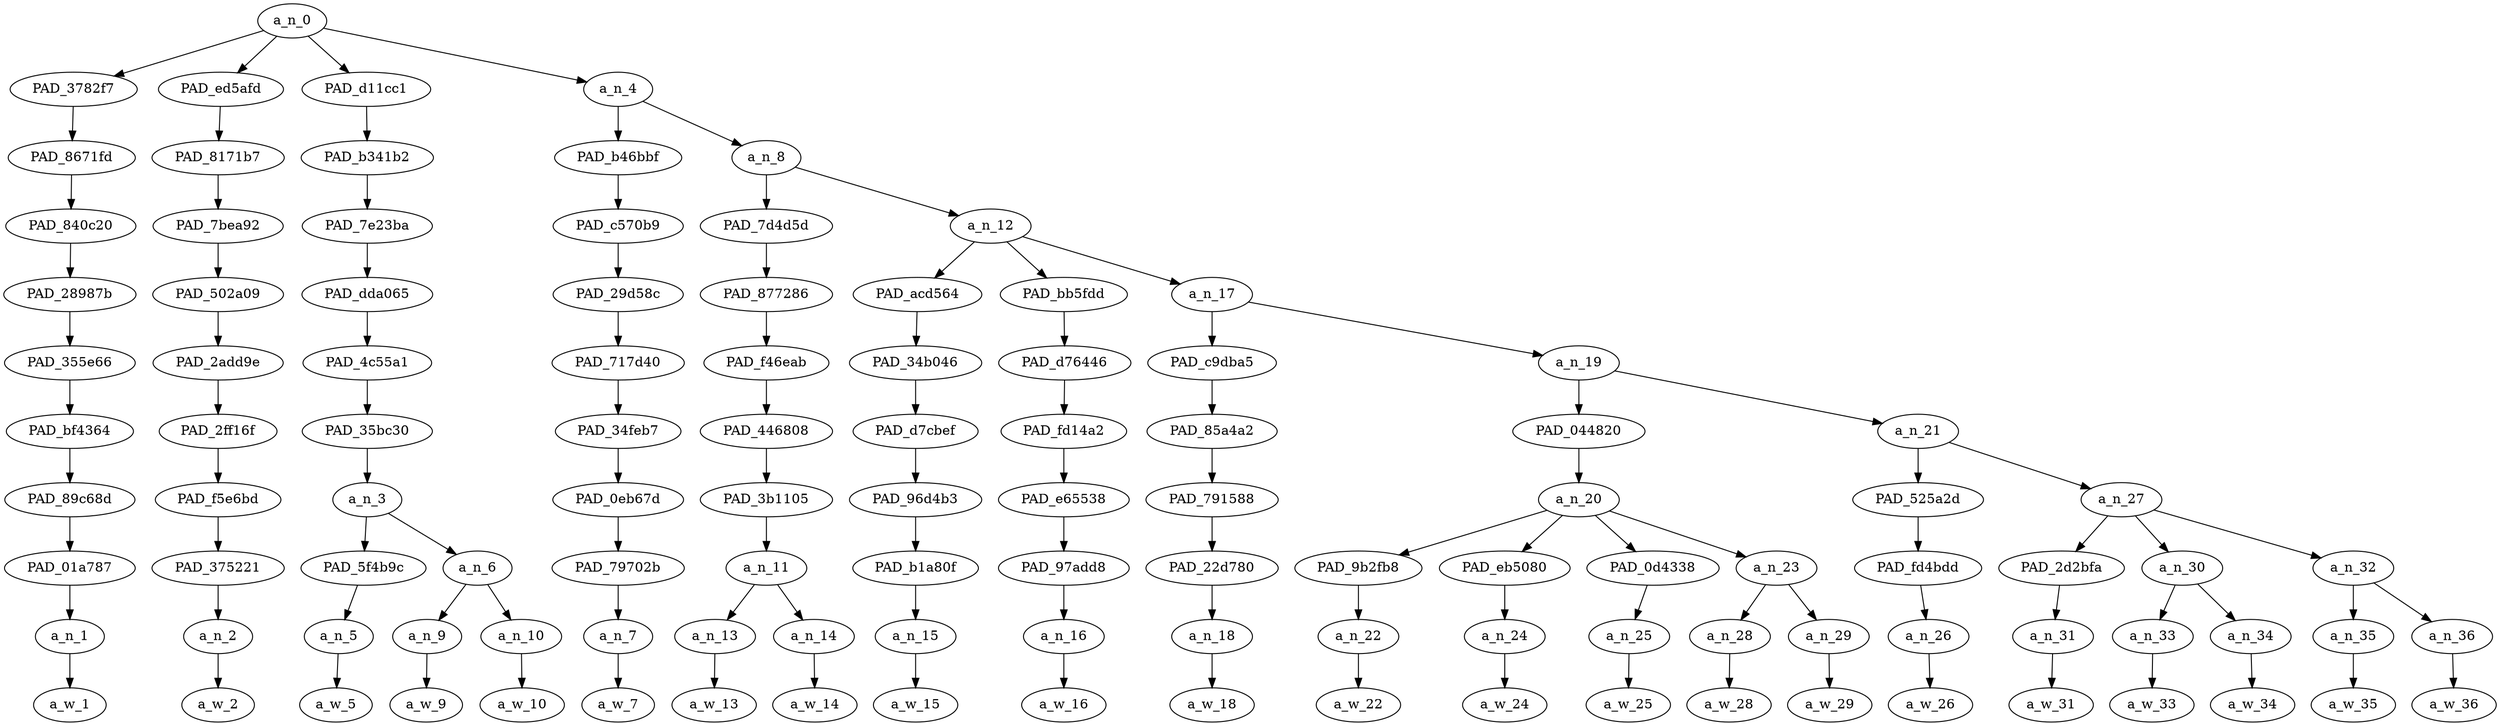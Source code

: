strict digraph "" {
	a_n_0	[div_dir=1,
		index=0,
		level=10,
		pos="2.5865885416666665,10!",
		text_span="[0, 1, 2, 3, 4, 5, 6, 7, 8, 9, 10, 11, 12, 13, 14, 15, 16, 17, 18, 19, 20, 21]",
		value=1.00000004];
	PAD_3782f7	[div_dir=1,
		index=0,
		level=9,
		pos="0.0,9!",
		text_span="[0]",
		value=0.02538642];
	a_n_0 -> PAD_3782f7;
	PAD_ed5afd	[div_dir=1,
		index=1,
		level=9,
		pos="1.0,9!",
		text_span="[1]",
		value=0.02284455];
	a_n_0 -> PAD_ed5afd;
	PAD_d11cc1	[div_dir=1,
		index=2,
		level=9,
		pos="2.75,9!",
		text_span="[2, 3, 4]",
		value=0.08361090];
	a_n_0 -> PAD_d11cc1;
	a_n_4	[div_dir=1,
		index=3,
		level=9,
		pos="6.596354166666666,9!",
		text_span="[5, 6, 7, 8, 9, 10, 11, 12, 13, 14, 15, 16, 17, 18, 19, 20, 21]",
		value=0.86775456];
	a_n_0 -> a_n_4;
	PAD_8671fd	[div_dir=1,
		index=0,
		level=8,
		pos="0.0,8!",
		text_span="[0]",
		value=0.02538642];
	PAD_3782f7 -> PAD_8671fd;
	PAD_840c20	[div_dir=1,
		index=0,
		level=7,
		pos="0.0,7!",
		text_span="[0]",
		value=0.02538642];
	PAD_8671fd -> PAD_840c20;
	PAD_28987b	[div_dir=1,
		index=0,
		level=6,
		pos="0.0,6!",
		text_span="[0]",
		value=0.02538642];
	PAD_840c20 -> PAD_28987b;
	PAD_355e66	[div_dir=1,
		index=0,
		level=5,
		pos="0.0,5!",
		text_span="[0]",
		value=0.02538642];
	PAD_28987b -> PAD_355e66;
	PAD_bf4364	[div_dir=1,
		index=0,
		level=4,
		pos="0.0,4!",
		text_span="[0]",
		value=0.02538642];
	PAD_355e66 -> PAD_bf4364;
	PAD_89c68d	[div_dir=1,
		index=0,
		level=3,
		pos="0.0,3!",
		text_span="[0]",
		value=0.02538642];
	PAD_bf4364 -> PAD_89c68d;
	PAD_01a787	[div_dir=1,
		index=0,
		level=2,
		pos="0.0,2!",
		text_span="[0]",
		value=0.02538642];
	PAD_89c68d -> PAD_01a787;
	a_n_1	[div_dir=1,
		index=0,
		level=1,
		pos="0.0,1!",
		text_span="[0]",
		value=0.02538642];
	PAD_01a787 -> a_n_1;
	a_w_1	[div_dir=0,
		index=0,
		level=0,
		pos="0,0!",
		text_span="[0]",
		value=can];
	a_n_1 -> a_w_1;
	PAD_8171b7	[div_dir=1,
		index=1,
		level=8,
		pos="1.0,8!",
		text_span="[1]",
		value=0.02284455];
	PAD_ed5afd -> PAD_8171b7;
	PAD_7bea92	[div_dir=1,
		index=1,
		level=7,
		pos="1.0,7!",
		text_span="[1]",
		value=0.02284455];
	PAD_8171b7 -> PAD_7bea92;
	PAD_502a09	[div_dir=1,
		index=1,
		level=6,
		pos="1.0,6!",
		text_span="[1]",
		value=0.02284455];
	PAD_7bea92 -> PAD_502a09;
	PAD_2add9e	[div_dir=1,
		index=1,
		level=5,
		pos="1.0,5!",
		text_span="[1]",
		value=0.02284455];
	PAD_502a09 -> PAD_2add9e;
	PAD_2ff16f	[div_dir=1,
		index=1,
		level=4,
		pos="1.0,4!",
		text_span="[1]",
		value=0.02284455];
	PAD_2add9e -> PAD_2ff16f;
	PAD_f5e6bd	[div_dir=1,
		index=1,
		level=3,
		pos="1.0,3!",
		text_span="[1]",
		value=0.02284455];
	PAD_2ff16f -> PAD_f5e6bd;
	PAD_375221	[div_dir=1,
		index=1,
		level=2,
		pos="1.0,2!",
		text_span="[1]",
		value=0.02284455];
	PAD_f5e6bd -> PAD_375221;
	a_n_2	[div_dir=1,
		index=1,
		level=1,
		pos="1.0,1!",
		text_span="[1]",
		value=0.02284455];
	PAD_375221 -> a_n_2;
	a_w_2	[div_dir=0,
		index=1,
		level=0,
		pos="1,0!",
		text_span="[1]",
		value=someone];
	a_n_2 -> a_w_2;
	PAD_b341b2	[div_dir=1,
		index=2,
		level=8,
		pos="2.75,8!",
		text_span="[2, 3, 4]",
		value=0.08361090];
	PAD_d11cc1 -> PAD_b341b2;
	PAD_7e23ba	[div_dir=1,
		index=2,
		level=7,
		pos="2.75,7!",
		text_span="[2, 3, 4]",
		value=0.08361090];
	PAD_b341b2 -> PAD_7e23ba;
	PAD_dda065	[div_dir=1,
		index=2,
		level=6,
		pos="2.75,6!",
		text_span="[2, 3, 4]",
		value=0.08361090];
	PAD_7e23ba -> PAD_dda065;
	PAD_4c55a1	[div_dir=1,
		index=2,
		level=5,
		pos="2.75,5!",
		text_span="[2, 3, 4]",
		value=0.08361090];
	PAD_dda065 -> PAD_4c55a1;
	PAD_35bc30	[div_dir=1,
		index=2,
		level=4,
		pos="2.75,4!",
		text_span="[2, 3, 4]",
		value=0.08361090];
	PAD_4c55a1 -> PAD_35bc30;
	a_n_3	[div_dir=1,
		index=2,
		level=3,
		pos="2.75,3!",
		text_span="[2, 3, 4]",
		value=0.08361090];
	PAD_35bc30 -> a_n_3;
	PAD_5f4b9c	[div_dir=1,
		index=2,
		level=2,
		pos="2.0,2!",
		text_span="[2]",
		value=0.02545878];
	a_n_3 -> PAD_5f4b9c;
	a_n_6	[div_dir=1,
		index=3,
		level=2,
		pos="3.5,2!",
		text_span="[3, 4]",
		value=0.05797436];
	a_n_3 -> a_n_6;
	a_n_5	[div_dir=1,
		index=2,
		level=1,
		pos="2.0,1!",
		text_span="[2]",
		value=0.02545878];
	PAD_5f4b9c -> a_n_5;
	a_w_5	[div_dir=0,
		index=2,
		level=0,
		pos="2,0!",
		text_span="[2]",
		value=answer];
	a_n_5 -> a_w_5;
	a_n_9	[div_dir=1,
		index=3,
		level=1,
		pos="3.0,1!",
		text_span="[3]",
		value=0.02927723];
	a_n_6 -> a_n_9;
	a_n_10	[div_dir=-1,
		index=4,
		level=1,
		pos="4.0,1!",
		text_span="[4]",
		value=0.02856132];
	a_n_6 -> a_n_10;
	a_w_9	[div_dir=0,
		index=3,
		level=0,
		pos="3,0!",
		text_span="[3]",
		value=my];
	a_n_9 -> a_w_9;
	a_w_10	[div_dir=0,
		index=4,
		level=0,
		pos="4,0!",
		text_span="[4]",
		value=question];
	a_n_10 -> a_w_10;
	PAD_b46bbf	[div_dir=1,
		index=3,
		level=8,
		pos="5.0,8!",
		text_span="[5]",
		value=0.02269876];
	a_n_4 -> PAD_b46bbf;
	a_n_8	[div_dir=1,
		index=4,
		level=8,
		pos="8.192708333333332,8!",
		text_span="[6, 7, 8, 9, 10, 11, 12, 13, 14, 15, 16, 17, 18, 19, 20, 21]",
		value=0.84475273];
	a_n_4 -> a_n_8;
	PAD_c570b9	[div_dir=1,
		index=3,
		level=7,
		pos="5.0,7!",
		text_span="[5]",
		value=0.02269876];
	PAD_b46bbf -> PAD_c570b9;
	PAD_29d58c	[div_dir=1,
		index=3,
		level=6,
		pos="5.0,6!",
		text_span="[5]",
		value=0.02269876];
	PAD_c570b9 -> PAD_29d58c;
	PAD_717d40	[div_dir=1,
		index=3,
		level=5,
		pos="5.0,5!",
		text_span="[5]",
		value=0.02269876];
	PAD_29d58c -> PAD_717d40;
	PAD_34feb7	[div_dir=1,
		index=3,
		level=4,
		pos="5.0,4!",
		text_span="[5]",
		value=0.02269876];
	PAD_717d40 -> PAD_34feb7;
	PAD_0eb67d	[div_dir=1,
		index=3,
		level=3,
		pos="5.0,3!",
		text_span="[5]",
		value=0.02269876];
	PAD_34feb7 -> PAD_0eb67d;
	PAD_79702b	[div_dir=1,
		index=4,
		level=2,
		pos="5.0,2!",
		text_span="[5]",
		value=0.02269876];
	PAD_0eb67d -> PAD_79702b;
	a_n_7	[div_dir=1,
		index=5,
		level=1,
		pos="5.0,1!",
		text_span="[5]",
		value=0.02269876];
	PAD_79702b -> a_n_7;
	a_w_7	[div_dir=0,
		index=5,
		level=0,
		pos="5,0!",
		text_span="[5]",
		value=are];
	a_n_7 -> a_w_7;
	PAD_7d4d5d	[div_dir=-1,
		index=4,
		level=7,
		pos="6.5,7!",
		text_span="[6, 7]",
		value=0.07856265];
	a_n_8 -> PAD_7d4d5d;
	a_n_12	[div_dir=1,
		index=5,
		level=7,
		pos="9.885416666666666,7!",
		text_span="[8, 9, 10, 11, 12, 13, 14, 15, 16, 17, 18, 19, 20, 21]",
		value=0.76590732];
	a_n_8 -> a_n_12;
	PAD_877286	[div_dir=-1,
		index=4,
		level=6,
		pos="6.5,6!",
		text_span="[6, 7]",
		value=0.07856265];
	PAD_7d4d5d -> PAD_877286;
	PAD_f46eab	[div_dir=-1,
		index=4,
		level=5,
		pos="6.5,5!",
		text_span="[6, 7]",
		value=0.07856265];
	PAD_877286 -> PAD_f46eab;
	PAD_446808	[div_dir=-1,
		index=4,
		level=4,
		pos="6.5,4!",
		text_span="[6, 7]",
		value=0.07856265];
	PAD_f46eab -> PAD_446808;
	PAD_3b1105	[div_dir=-1,
		index=4,
		level=3,
		pos="6.5,3!",
		text_span="[6, 7]",
		value=0.07856265];
	PAD_446808 -> PAD_3b1105;
	a_n_11	[div_dir=-1,
		index=5,
		level=2,
		pos="6.5,2!",
		text_span="[6, 7]",
		value=0.07856265];
	PAD_3b1105 -> a_n_11;
	a_n_13	[div_dir=-1,
		index=6,
		level=1,
		pos="6.0,1!",
		text_span="[6]",
		value=0.03308350];
	a_n_11 -> a_n_13;
	a_n_14	[div_dir=-1,
		index=7,
		level=1,
		pos="7.0,1!",
		text_span="[7]",
		value=0.04539083];
	a_n_11 -> a_n_14;
	a_w_13	[div_dir=0,
		index=6,
		level=0,
		pos="6,0!",
		text_span="[6]",
		value=tax];
	a_n_13 -> a_w_13;
	a_w_14	[div_dir=0,
		index=7,
		level=0,
		pos="7,0!",
		text_span="[7]",
		value=payers];
	a_n_14 -> a_w_14;
	PAD_acd564	[div_dir=1,
		index=5,
		level=6,
		pos="8.0,6!",
		text_span="[8]",
		value=0.01741030];
	a_n_12 -> PAD_acd564;
	PAD_bb5fdd	[div_dir=1,
		index=6,
		level=6,
		pos="9.0,6!",
		text_span="[9]",
		value=0.02492511];
	a_n_12 -> PAD_bb5fdd;
	a_n_17	[div_dir=1,
		index=7,
		level=6,
		pos="12.65625,6!",
		text_span="[10, 11, 12, 13, 14, 15, 16, 17, 18, 19, 20, 21]",
		value=0.72321551];
	a_n_12 -> a_n_17;
	PAD_34b046	[div_dir=1,
		index=5,
		level=5,
		pos="8.0,5!",
		text_span="[8]",
		value=0.01741030];
	PAD_acd564 -> PAD_34b046;
	PAD_d7cbef	[div_dir=1,
		index=5,
		level=4,
		pos="8.0,4!",
		text_span="[8]",
		value=0.01741030];
	PAD_34b046 -> PAD_d7cbef;
	PAD_96d4b3	[div_dir=1,
		index=5,
		level=3,
		pos="8.0,3!",
		text_span="[8]",
		value=0.01741030];
	PAD_d7cbef -> PAD_96d4b3;
	PAD_b1a80f	[div_dir=1,
		index=6,
		level=2,
		pos="8.0,2!",
		text_span="[8]",
		value=0.01741030];
	PAD_96d4b3 -> PAD_b1a80f;
	a_n_15	[div_dir=1,
		index=8,
		level=1,
		pos="8.0,1!",
		text_span="[8]",
		value=0.01741030];
	PAD_b1a80f -> a_n_15;
	a_w_15	[div_dir=0,
		index=8,
		level=0,
		pos="8,0!",
		text_span="[8]",
		value=still];
	a_n_15 -> a_w_15;
	PAD_d76446	[div_dir=1,
		index=6,
		level=5,
		pos="9.0,5!",
		text_span="[9]",
		value=0.02492511];
	PAD_bb5fdd -> PAD_d76446;
	PAD_fd14a2	[div_dir=1,
		index=6,
		level=4,
		pos="9.0,4!",
		text_span="[9]",
		value=0.02492511];
	PAD_d76446 -> PAD_fd14a2;
	PAD_e65538	[div_dir=1,
		index=6,
		level=3,
		pos="9.0,3!",
		text_span="[9]",
		value=0.02492511];
	PAD_fd14a2 -> PAD_e65538;
	PAD_97add8	[div_dir=1,
		index=7,
		level=2,
		pos="9.0,2!",
		text_span="[9]",
		value=0.02492511];
	PAD_e65538 -> PAD_97add8;
	a_n_16	[div_dir=1,
		index=9,
		level=1,
		pos="9.0,1!",
		text_span="[9]",
		value=0.02492511];
	PAD_97add8 -> a_n_16;
	a_w_16	[div_dir=0,
		index=9,
		level=0,
		pos="9,0!",
		text_span="[9]",
		value=paying];
	a_n_16 -> a_w_16;
	PAD_c9dba5	[div_dir=-1,
		index=7,
		level=5,
		pos="10.0,5!",
		text_span="[10]",
		value=0.01772912];
	a_n_17 -> PAD_c9dba5;
	a_n_19	[div_dir=1,
		index=8,
		level=5,
		pos="15.3125,5!",
		text_span="[11, 12, 13, 14, 15, 16, 17, 18, 19, 20, 21]",
		value=0.70510183];
	a_n_17 -> a_n_19;
	PAD_85a4a2	[div_dir=-1,
		index=7,
		level=4,
		pos="10.0,4!",
		text_span="[10]",
		value=0.01772912];
	PAD_c9dba5 -> PAD_85a4a2;
	PAD_791588	[div_dir=-1,
		index=7,
		level=3,
		pos="10.0,3!",
		text_span="[10]",
		value=0.01772912];
	PAD_85a4a2 -> PAD_791588;
	PAD_22d780	[div_dir=-1,
		index=8,
		level=2,
		pos="10.0,2!",
		text_span="[10]",
		value=0.01772912];
	PAD_791588 -> PAD_22d780;
	a_n_18	[div_dir=-1,
		index=10,
		level=1,
		pos="10.0,1!",
		text_span="[10]",
		value=0.01772912];
	PAD_22d780 -> a_n_18;
	a_w_18	[div_dir=0,
		index=10,
		level=0,
		pos="10,0!",
		text_span="[10]",
		value=for];
	a_n_18 -> a_w_18;
	PAD_044820	[div_dir=-1,
		index=8,
		level=4,
		pos="13.125,4!",
		text_span="[11, 12, 13, 14, 15]",
		value=0.19005387];
	a_n_19 -> PAD_044820;
	a_n_21	[div_dir=1,
		index=9,
		level=4,
		pos="17.5,4!",
		text_span="[16, 17, 18, 19, 20, 21]",
		value=0.51463273];
	a_n_19 -> a_n_21;
	a_n_20	[div_dir=-1,
		index=8,
		level=3,
		pos="13.125,3!",
		text_span="[11, 12, 13, 14, 15]",
		value=0.19005387];
	PAD_044820 -> a_n_20;
	PAD_9b2fb8	[div_dir=1,
		index=9,
		level=2,
		pos="11.0,2!",
		text_span="[11]",
		value=0.01959815];
	a_n_20 -> PAD_9b2fb8;
	PAD_eb5080	[div_dir=1,
		index=11,
		level=2,
		pos="14.0,2!",
		text_span="[14]",
		value=0.06372847];
	a_n_20 -> PAD_eb5080;
	PAD_0d4338	[div_dir=-1,
		index=12,
		level=2,
		pos="15.0,2!",
		text_span="[15]",
		value=0.05663051];
	a_n_20 -> PAD_0d4338;
	a_n_23	[div_dir=-1,
		index=10,
		level=2,
		pos="12.5,2!",
		text_span="[12, 13]",
		value=0.05002847];
	a_n_20 -> a_n_23;
	a_n_22	[div_dir=1,
		index=11,
		level=1,
		pos="11.0,1!",
		text_span="[11]",
		value=0.01959815];
	PAD_9b2fb8 -> a_n_22;
	a_w_22	[div_dir=0,
		index=11,
		level=0,
		pos="11,0!",
		text_span="[11]",
		value=the];
	a_n_22 -> a_w_22;
	a_n_24	[div_dir=1,
		index=14,
		level=1,
		pos="14.0,1!",
		text_span="[14]",
		value=0.06372847];
	PAD_eb5080 -> a_n_24;
	a_w_24	[div_dir=0,
		index=14,
		level=0,
		pos="14,0!",
		text_span="[14]",
		value=obama];
	a_n_24 -> a_w_24;
	a_n_25	[div_dir=-1,
		index=15,
		level=1,
		pos="15.0,1!",
		text_span="[15]",
		value=0.05663051];
	PAD_0d4338 -> a_n_25;
	a_w_25	[div_dir=0,
		index=15,
		level=0,
		pos="15,0!",
		text_span="[15]",
		value=phones];
	a_n_25 -> a_w_25;
	a_n_28	[div_dir=1,
		index=12,
		level=1,
		pos="12.0,1!",
		text_span="[12]",
		value=0.02052848];
	a_n_23 -> a_n_28;
	a_n_29	[div_dir=-1,
		index=13,
		level=1,
		pos="13.0,1!",
		text_span="[13]",
		value=0.02948002];
	a_n_23 -> a_n_29;
	a_w_28	[div_dir=0,
		index=12,
		level=0,
		pos="12,0!",
		text_span="[12]",
		value=so];
	a_n_28 -> a_w_28;
	a_w_29	[div_dir=0,
		index=13,
		level=0,
		pos="13,0!",
		text_span="[13]",
		value=called];
	a_n_29 -> a_w_29;
	PAD_525a2d	[div_dir=1,
		index=9,
		level=3,
		pos="16.0,3!",
		text_span="[16]",
		value=0.02813020];
	a_n_21 -> PAD_525a2d;
	a_n_27	[div_dir=1,
		index=10,
		level=3,
		pos="19.0,3!",
		text_span="[17, 18, 19, 20, 21]",
		value=0.48588333];
	a_n_21 -> a_n_27;
	PAD_fd4bdd	[div_dir=1,
		index=13,
		level=2,
		pos="16.0,2!",
		text_span="[16]",
		value=0.02813020];
	PAD_525a2d -> PAD_fd4bdd;
	a_n_26	[div_dir=1,
		index=16,
		level=1,
		pos="16.0,1!",
		text_span="[16]",
		value=0.02813020];
	PAD_fd4bdd -> a_n_26;
	a_w_26	[div_dir=0,
		index=16,
		level=0,
		pos="16,0!",
		text_span="[16]",
		value=for1];
	a_n_26 -> a_w_26;
	PAD_2d2bfa	[div_dir=1,
		index=15,
		level=2,
		pos="19.0,2!",
		text_span="[19]",
		value=0.05068474];
	a_n_27 -> PAD_2d2bfa;
	a_n_30	[div_dir=-1,
		index=14,
		level=2,
		pos="17.5,2!",
		text_span="[17, 18]",
		value=0.08784206];
	a_n_27 -> a_n_30;
	a_n_32	[div_dir=1,
		index=16,
		level=2,
		pos="20.5,2!",
		text_span="[20, 21]",
		value=0.34668354];
	a_n_27 -> a_n_32;
	a_n_31	[div_dir=1,
		index=19,
		level=1,
		pos="19.0,1!",
		text_span="[19]",
		value=0.05068474];
	PAD_2d2bfa -> a_n_31;
	a_w_31	[div_dir=0,
		index=19,
		level=0,
		pos="19,0!",
		text_span="[19]",
		value=and];
	a_n_31 -> a_w_31;
	a_n_33	[div_dir=-1,
		index=17,
		level=1,
		pos="17.0,1!",
		text_span="[17]",
		value=0.03417540];
	a_n_30 -> a_n_33;
	a_n_34	[div_dir=-1,
		index=18,
		level=1,
		pos="18.0,1!",
		text_span="[18]",
		value=0.05353304];
	a_n_30 -> a_n_34;
	a_w_33	[div_dir=0,
		index=17,
		level=0,
		pos="17,0!",
		text_span="[17]",
		value=low];
	a_n_33 -> a_w_33;
	a_w_34	[div_dir=0,
		index=18,
		level=0,
		pos="18,0!",
		text_span="[18]",
		value=income];
	a_n_34 -> a_w_34;
	a_n_35	[div_dir=1,
		index=20,
		level=1,
		pos="20.0,1!",
		text_span="[20]",
		value=0.13671779];
	a_n_32 -> a_n_35;
	a_n_36	[div_dir=1,
		index=21,
		level=1,
		pos="21.0,1!",
		text_span="[21]",
		value=0.20879799];
	a_n_32 -> a_n_36;
	a_w_35	[div_dir=0,
		index=20,
		level=0,
		pos="20,0!",
		text_span="[20]",
		value=ghetto];
	a_n_35 -> a_w_35;
	a_w_36	[div_dir=0,
		index=21,
		level=0,
		pos="21,0!",
		text_span="[21]",
		value=rats];
	a_n_36 -> a_w_36;
}
